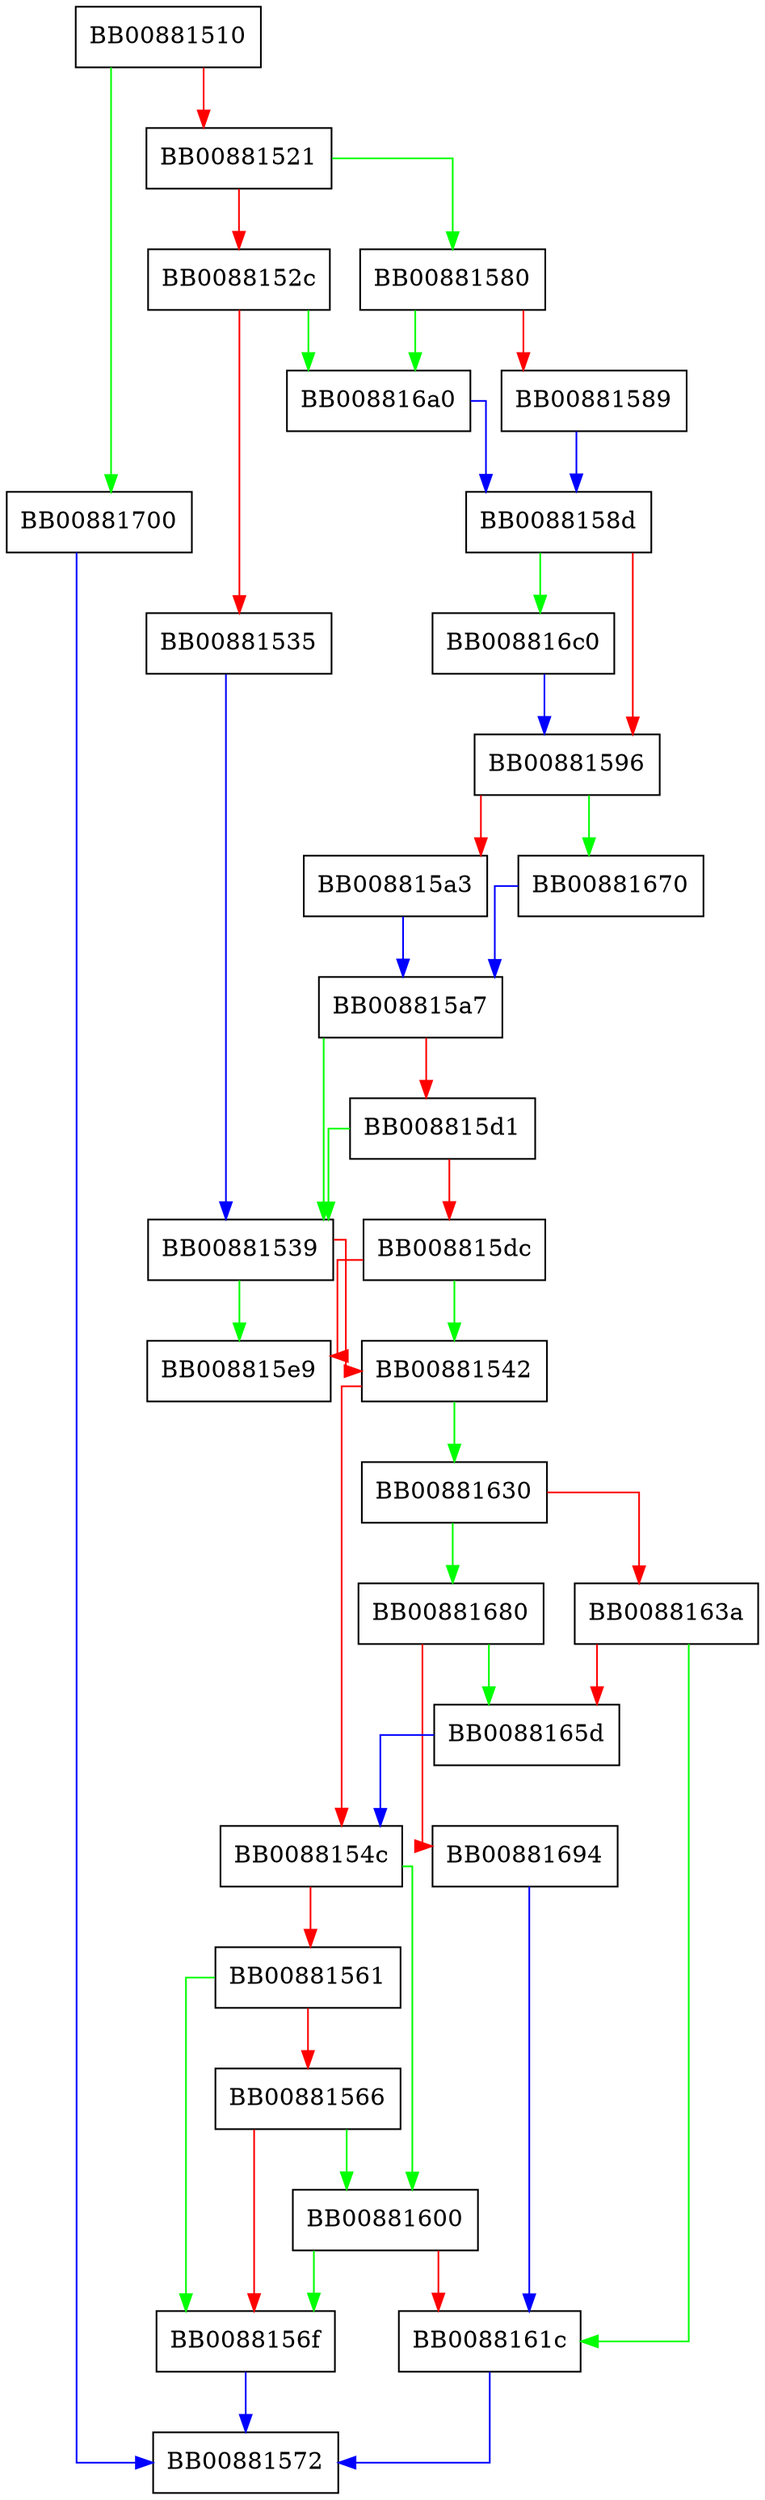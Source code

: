 digraph _IO_file_overflow {
  node [shape="box"];
  graph [splines=ortho];
  BB00881510 -> BB00881700 [color="green"];
  BB00881510 -> BB00881521 [color="red"];
  BB00881521 -> BB00881580 [color="green"];
  BB00881521 -> BB0088152c [color="red"];
  BB0088152c -> BB008816a0 [color="green"];
  BB0088152c -> BB00881535 [color="red"];
  BB00881535 -> BB00881539 [color="blue"];
  BB00881539 -> BB008815e9 [color="green"];
  BB00881539 -> BB00881542 [color="red"];
  BB00881542 -> BB00881630 [color="green"];
  BB00881542 -> BB0088154c [color="red"];
  BB0088154c -> BB00881600 [color="green"];
  BB0088154c -> BB00881561 [color="red"];
  BB00881561 -> BB0088156f [color="green"];
  BB00881561 -> BB00881566 [color="red"];
  BB00881566 -> BB00881600 [color="green"];
  BB00881566 -> BB0088156f [color="red"];
  BB0088156f -> BB00881572 [color="blue"];
  BB00881580 -> BB008816a0 [color="green"];
  BB00881580 -> BB00881589 [color="red"];
  BB00881589 -> BB0088158d [color="blue"];
  BB0088158d -> BB008816c0 [color="green"];
  BB0088158d -> BB00881596 [color="red"];
  BB00881596 -> BB00881670 [color="green"];
  BB00881596 -> BB008815a3 [color="red"];
  BB008815a3 -> BB008815a7 [color="blue"];
  BB008815a7 -> BB00881539 [color="green"];
  BB008815a7 -> BB008815d1 [color="red"];
  BB008815d1 -> BB00881539 [color="green"];
  BB008815d1 -> BB008815dc [color="red"];
  BB008815dc -> BB00881542 [color="green"];
  BB008815dc -> BB008815e9 [color="red"];
  BB00881600 -> BB0088156f [color="green"];
  BB00881600 -> BB0088161c [color="red"];
  BB0088161c -> BB00881572 [color="blue"];
  BB00881630 -> BB00881680 [color="green"];
  BB00881630 -> BB0088163a [color="red"];
  BB0088163a -> BB0088161c [color="green"];
  BB0088163a -> BB0088165d [color="red"];
  BB0088165d -> BB0088154c [color="blue"];
  BB00881670 -> BB008815a7 [color="blue"];
  BB00881680 -> BB0088165d [color="green"];
  BB00881680 -> BB00881694 [color="red"];
  BB00881694 -> BB0088161c [color="blue"];
  BB008816a0 -> BB0088158d [color="blue"];
  BB008816c0 -> BB00881596 [color="blue"];
  BB00881700 -> BB00881572 [color="blue"];
}